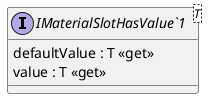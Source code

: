 @startuml
interface "IMaterialSlotHasValue`1"<T> {
    defaultValue : T <<get>>
    value : T <<get>>
}
@enduml
